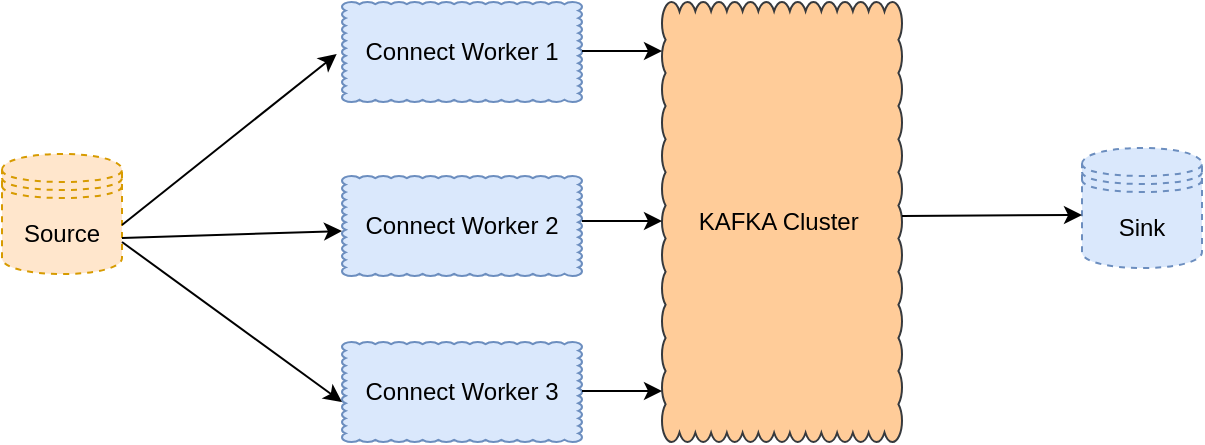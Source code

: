 <mxfile version="20.2.3" type="github">
  <diagram id="SIZuC1wdatze0bqUbagu" name="Page-1">
    <mxGraphModel dx="782" dy="468" grid="1" gridSize="10" guides="1" tooltips="1" connect="1" arrows="1" fold="1" page="1" pageScale="1" pageWidth="850" pageHeight="1100" math="0" shadow="0">
      <root>
        <mxCell id="0" />
        <mxCell id="1" parent="0" />
        <mxCell id="VNYI9DMDCyNFj8YXf9So-2" value="Connect Worker 1" style="whiteSpace=wrap;html=1;shape=mxgraph.basic.cloud_rect;fillColor=#dae8fc;strokeColor=#6c8ebf;" vertex="1" parent="1">
          <mxGeometry x="320" y="60" width="120" height="50" as="geometry" />
        </mxCell>
        <mxCell id="VNYI9DMDCyNFj8YXf9So-3" value="Connect Worker 2" style="whiteSpace=wrap;html=1;shape=mxgraph.basic.cloud_rect;fillColor=#dae8fc;strokeColor=#6c8ebf;" vertex="1" parent="1">
          <mxGeometry x="320" y="147" width="120" height="50" as="geometry" />
        </mxCell>
        <mxCell id="VNYI9DMDCyNFj8YXf9So-4" value="Connect Worker 3" style="whiteSpace=wrap;html=1;shape=mxgraph.basic.cloud_rect;fillColor=#dae8fc;strokeColor=#6c8ebf;" vertex="1" parent="1">
          <mxGeometry x="320" y="230" width="120" height="50" as="geometry" />
        </mxCell>
        <mxCell id="VNYI9DMDCyNFj8YXf9So-6" value="KAFKA Cluster&amp;nbsp;" style="whiteSpace=wrap;html=1;shape=mxgraph.basic.cloud_rect;fillColor=#ffcc99;strokeColor=#36393d;" vertex="1" parent="1">
          <mxGeometry x="480" y="60" width="120" height="220" as="geometry" />
        </mxCell>
        <mxCell id="VNYI9DMDCyNFj8YXf9So-8" value="Source" style="shape=datastore;whiteSpace=wrap;html=1;dashed=1;fillColor=#ffe6cc;strokeColor=#d79b00;" vertex="1" parent="1">
          <mxGeometry x="150" y="136" width="60" height="60" as="geometry" />
        </mxCell>
        <mxCell id="VNYI9DMDCyNFj8YXf9So-9" value="Sink" style="shape=datastore;whiteSpace=wrap;html=1;dashed=1;fillColor=#dae8fc;strokeColor=#6c8ebf;" vertex="1" parent="1">
          <mxGeometry x="690" y="133" width="60" height="60" as="geometry" />
        </mxCell>
        <mxCell id="VNYI9DMDCyNFj8YXf9So-11" value="" style="endArrow=classic;html=1;rounded=0;entryX=-0.022;entryY=0.52;entryDx=0;entryDy=0;entryPerimeter=0;" edge="1" parent="1" target="VNYI9DMDCyNFj8YXf9So-2">
          <mxGeometry width="50" height="50" relative="1" as="geometry">
            <mxPoint x="210" y="171.5" as="sourcePoint" />
            <mxPoint x="280" y="171.5" as="targetPoint" />
          </mxGeometry>
        </mxCell>
        <mxCell id="VNYI9DMDCyNFj8YXf9So-12" value="" style="endArrow=classic;html=1;rounded=0;entryX=0;entryY=0.6;entryDx=0;entryDy=0;entryPerimeter=0;" edge="1" parent="1" target="VNYI9DMDCyNFj8YXf9So-4">
          <mxGeometry width="50" height="50" relative="1" as="geometry">
            <mxPoint x="210" y="180" as="sourcePoint" />
            <mxPoint x="330" y="244.5" as="targetPoint" />
          </mxGeometry>
        </mxCell>
        <mxCell id="VNYI9DMDCyNFj8YXf9So-13" value="" style="endArrow=classic;html=1;rounded=0;exitX=1;exitY=0.7;exitDx=0;exitDy=0;" edge="1" parent="1" source="VNYI9DMDCyNFj8YXf9So-8">
          <mxGeometry width="50" height="50" relative="1" as="geometry">
            <mxPoint x="250" y="174.5" as="sourcePoint" />
            <mxPoint x="320" y="174.5" as="targetPoint" />
          </mxGeometry>
        </mxCell>
        <mxCell id="VNYI9DMDCyNFj8YXf9So-15" value="" style="endArrow=classic;html=1;rounded=0;" edge="1" parent="1">
          <mxGeometry width="50" height="50" relative="1" as="geometry">
            <mxPoint x="440" y="84.5" as="sourcePoint" />
            <mxPoint x="480" y="84.5" as="targetPoint" />
          </mxGeometry>
        </mxCell>
        <mxCell id="VNYI9DMDCyNFj8YXf9So-18" value="" style="endArrow=classic;html=1;rounded=0;" edge="1" parent="1">
          <mxGeometry width="50" height="50" relative="1" as="geometry">
            <mxPoint x="440" y="169.5" as="sourcePoint" />
            <mxPoint x="480" y="169.5" as="targetPoint" />
            <Array as="points">
              <mxPoint x="460" y="169.5" />
            </Array>
          </mxGeometry>
        </mxCell>
        <mxCell id="VNYI9DMDCyNFj8YXf9So-19" value="" style="endArrow=classic;html=1;rounded=0;" edge="1" parent="1">
          <mxGeometry width="50" height="50" relative="1" as="geometry">
            <mxPoint x="440" y="254.5" as="sourcePoint" />
            <mxPoint x="480" y="254.5" as="targetPoint" />
          </mxGeometry>
        </mxCell>
        <mxCell id="VNYI9DMDCyNFj8YXf9So-23" value="" style="endArrow=classic;html=1;rounded=0;" edge="1" parent="1">
          <mxGeometry width="50" height="50" relative="1" as="geometry">
            <mxPoint x="600" y="167" as="sourcePoint" />
            <mxPoint x="690" y="166.5" as="targetPoint" />
          </mxGeometry>
        </mxCell>
      </root>
    </mxGraphModel>
  </diagram>
</mxfile>
